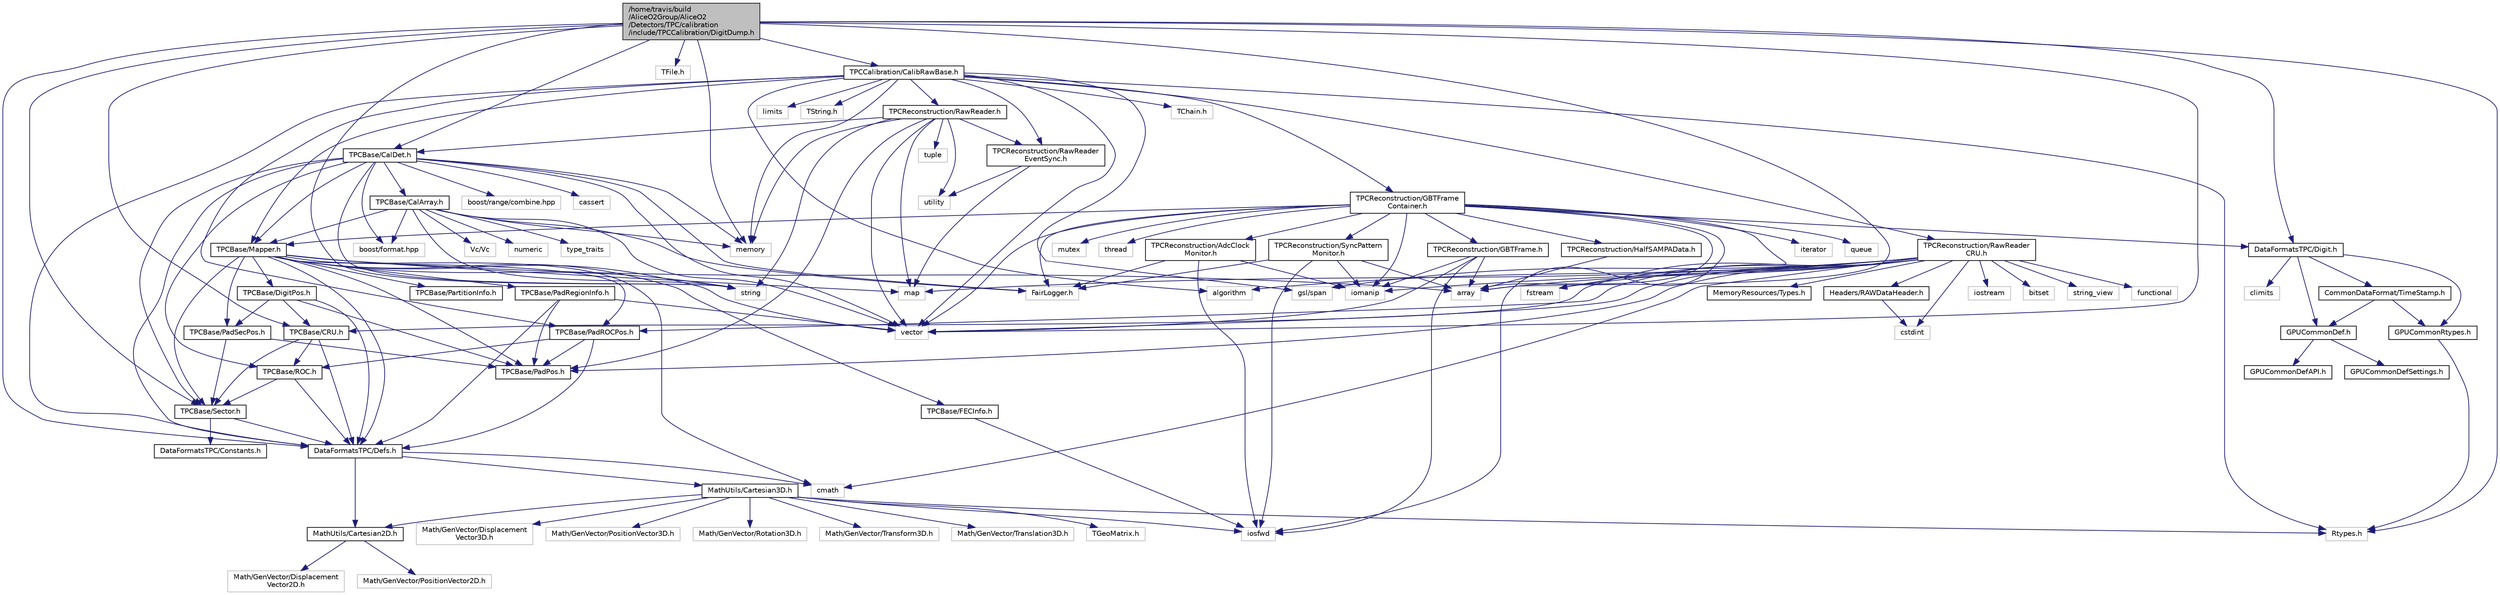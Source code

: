 digraph "/home/travis/build/AliceO2Group/AliceO2/Detectors/TPC/calibration/include/TPCCalibration/DigitDump.h"
{
 // INTERACTIVE_SVG=YES
  bgcolor="transparent";
  edge [fontname="Helvetica",fontsize="10",labelfontname="Helvetica",labelfontsize="10"];
  node [fontname="Helvetica",fontsize="10",shape=record];
  Node0 [label="/home/travis/build\l/AliceO2Group/AliceO2\l/Detectors/TPC/calibration\l/include/TPCCalibration/DigitDump.h",height=0.2,width=0.4,color="black", fillcolor="grey75", style="filled", fontcolor="black"];
  Node0 -> Node1 [color="midnightblue",fontsize="10",style="solid",fontname="Helvetica"];
  Node1 [label="string",height=0.2,width=0.4,color="grey75"];
  Node0 -> Node2 [color="midnightblue",fontsize="10",style="solid",fontname="Helvetica"];
  Node2 [label="vector",height=0.2,width=0.4,color="grey75"];
  Node0 -> Node3 [color="midnightblue",fontsize="10",style="solid",fontname="Helvetica"];
  Node3 [label="array",height=0.2,width=0.4,color="grey75"];
  Node0 -> Node4 [color="midnightblue",fontsize="10",style="solid",fontname="Helvetica"];
  Node4 [label="memory",height=0.2,width=0.4,color="grey75"];
  Node0 -> Node5 [color="midnightblue",fontsize="10",style="solid",fontname="Helvetica"];
  Node5 [label="Rtypes.h",height=0.2,width=0.4,color="grey75"];
  Node0 -> Node6 [color="midnightblue",fontsize="10",style="solid",fontname="Helvetica"];
  Node6 [label="TFile.h",height=0.2,width=0.4,color="grey75"];
  Node0 -> Node7 [color="midnightblue",fontsize="10",style="solid",fontname="Helvetica"];
  Node7 [label="DataFormatsTPC/Defs.h",height=0.2,width=0.4,color="black",URL="$d1/d73/Defs_8h.html",tooltip="Common definitions for 2D coordinates. "];
  Node7 -> Node8 [color="midnightblue",fontsize="10",style="solid",fontname="Helvetica"];
  Node8 [label="cmath",height=0.2,width=0.4,color="grey75"];
  Node7 -> Node9 [color="midnightblue",fontsize="10",style="solid",fontname="Helvetica"];
  Node9 [label="MathUtils/Cartesian2D.h",height=0.2,width=0.4,color="black",URL="$d2/dd0/Cartesian2D_8h.html"];
  Node9 -> Node10 [color="midnightblue",fontsize="10",style="solid",fontname="Helvetica"];
  Node10 [label="Math/GenVector/Displacement\lVector2D.h",height=0.2,width=0.4,color="grey75"];
  Node9 -> Node11 [color="midnightblue",fontsize="10",style="solid",fontname="Helvetica"];
  Node11 [label="Math/GenVector/PositionVector2D.h",height=0.2,width=0.4,color="grey75"];
  Node7 -> Node12 [color="midnightblue",fontsize="10",style="solid",fontname="Helvetica"];
  Node12 [label="MathUtils/Cartesian3D.h",height=0.2,width=0.4,color="black",URL="$dd/d76/Cartesian3D_8h.html"];
  Node12 -> Node13 [color="midnightblue",fontsize="10",style="solid",fontname="Helvetica"];
  Node13 [label="Math/GenVector/Displacement\lVector3D.h",height=0.2,width=0.4,color="grey75"];
  Node12 -> Node14 [color="midnightblue",fontsize="10",style="solid",fontname="Helvetica"];
  Node14 [label="Math/GenVector/PositionVector3D.h",height=0.2,width=0.4,color="grey75"];
  Node12 -> Node15 [color="midnightblue",fontsize="10",style="solid",fontname="Helvetica"];
  Node15 [label="Math/GenVector/Rotation3D.h",height=0.2,width=0.4,color="grey75"];
  Node12 -> Node16 [color="midnightblue",fontsize="10",style="solid",fontname="Helvetica"];
  Node16 [label="Math/GenVector/Transform3D.h",height=0.2,width=0.4,color="grey75"];
  Node12 -> Node17 [color="midnightblue",fontsize="10",style="solid",fontname="Helvetica"];
  Node17 [label="Math/GenVector/Translation3D.h",height=0.2,width=0.4,color="grey75"];
  Node12 -> Node5 [color="midnightblue",fontsize="10",style="solid",fontname="Helvetica"];
  Node12 -> Node18 [color="midnightblue",fontsize="10",style="solid",fontname="Helvetica"];
  Node18 [label="TGeoMatrix.h",height=0.2,width=0.4,color="grey75"];
  Node12 -> Node19 [color="midnightblue",fontsize="10",style="solid",fontname="Helvetica"];
  Node19 [label="iosfwd",height=0.2,width=0.4,color="grey75"];
  Node12 -> Node9 [color="midnightblue",fontsize="10",style="solid",fontname="Helvetica"];
  Node0 -> Node20 [color="midnightblue",fontsize="10",style="solid",fontname="Helvetica"];
  Node20 [label="TPCBase/CalDet.h",height=0.2,width=0.4,color="black",URL="$d6/d2b/TPC_2base_2include_2TPCBase_2CalDet_8h.html"];
  Node20 -> Node4 [color="midnightblue",fontsize="10",style="solid",fontname="Helvetica"];
  Node20 -> Node2 [color="midnightblue",fontsize="10",style="solid",fontname="Helvetica"];
  Node20 -> Node1 [color="midnightblue",fontsize="10",style="solid",fontname="Helvetica"];
  Node20 -> Node21 [color="midnightblue",fontsize="10",style="solid",fontname="Helvetica"];
  Node21 [label="boost/format.hpp",height=0.2,width=0.4,color="grey75"];
  Node20 -> Node22 [color="midnightblue",fontsize="10",style="solid",fontname="Helvetica"];
  Node22 [label="boost/range/combine.hpp",height=0.2,width=0.4,color="grey75"];
  Node20 -> Node23 [color="midnightblue",fontsize="10",style="solid",fontname="Helvetica"];
  Node23 [label="cassert",height=0.2,width=0.4,color="grey75"];
  Node20 -> Node24 [color="midnightblue",fontsize="10",style="solid",fontname="Helvetica"];
  Node24 [label="FairLogger.h",height=0.2,width=0.4,color="grey75"];
  Node20 -> Node7 [color="midnightblue",fontsize="10",style="solid",fontname="Helvetica"];
  Node20 -> Node25 [color="midnightblue",fontsize="10",style="solid",fontname="Helvetica"];
  Node25 [label="TPCBase/Mapper.h",height=0.2,width=0.4,color="black",URL="$d5/d1d/TPC_2base_2include_2TPCBase_2Mapper_8h.html"];
  Node25 -> Node26 [color="midnightblue",fontsize="10",style="solid",fontname="Helvetica"];
  Node26 [label="map",height=0.2,width=0.4,color="grey75"];
  Node25 -> Node2 [color="midnightblue",fontsize="10",style="solid",fontname="Helvetica"];
  Node25 -> Node3 [color="midnightblue",fontsize="10",style="solid",fontname="Helvetica"];
  Node25 -> Node1 [color="midnightblue",fontsize="10",style="solid",fontname="Helvetica"];
  Node25 -> Node8 [color="midnightblue",fontsize="10",style="solid",fontname="Helvetica"];
  Node25 -> Node7 [color="midnightblue",fontsize="10",style="solid",fontname="Helvetica"];
  Node25 -> Node27 [color="midnightblue",fontsize="10",style="solid",fontname="Helvetica"];
  Node27 [label="TPCBase/PadPos.h",height=0.2,width=0.4,color="black",URL="$de/d41/PadPos_8h.html"];
  Node25 -> Node28 [color="midnightblue",fontsize="10",style="solid",fontname="Helvetica"];
  Node28 [label="TPCBase/PadSecPos.h",height=0.2,width=0.4,color="black",URL="$dd/d0b/PadSecPos_8h.html"];
  Node28 -> Node29 [color="midnightblue",fontsize="10",style="solid",fontname="Helvetica"];
  Node29 [label="TPCBase/Sector.h",height=0.2,width=0.4,color="black",URL="$d3/dd6/Sector_8h.html"];
  Node29 -> Node30 [color="midnightblue",fontsize="10",style="solid",fontname="Helvetica"];
  Node30 [label="DataFormatsTPC/Constants.h",height=0.2,width=0.4,color="black",URL="$d0/dda/DataFormats_2Detectors_2TPC_2include_2DataFormatsTPC_2Constants_8h.html"];
  Node29 -> Node7 [color="midnightblue",fontsize="10",style="solid",fontname="Helvetica"];
  Node28 -> Node27 [color="midnightblue",fontsize="10",style="solid",fontname="Helvetica"];
  Node25 -> Node31 [color="midnightblue",fontsize="10",style="solid",fontname="Helvetica"];
  Node31 [label="TPCBase/PadROCPos.h",height=0.2,width=0.4,color="black",URL="$da/d61/PadROCPos_8h.html"];
  Node31 -> Node7 [color="midnightblue",fontsize="10",style="solid",fontname="Helvetica"];
  Node31 -> Node32 [color="midnightblue",fontsize="10",style="solid",fontname="Helvetica"];
  Node32 [label="TPCBase/ROC.h",height=0.2,width=0.4,color="black",URL="$dc/d14/ROC_8h.html"];
  Node32 -> Node7 [color="midnightblue",fontsize="10",style="solid",fontname="Helvetica"];
  Node32 -> Node29 [color="midnightblue",fontsize="10",style="solid",fontname="Helvetica"];
  Node31 -> Node27 [color="midnightblue",fontsize="10",style="solid",fontname="Helvetica"];
  Node25 -> Node33 [color="midnightblue",fontsize="10",style="solid",fontname="Helvetica"];
  Node33 [label="TPCBase/DigitPos.h",height=0.2,width=0.4,color="black",URL="$d3/d54/DigitPos_8h.html"];
  Node33 -> Node7 [color="midnightblue",fontsize="10",style="solid",fontname="Helvetica"];
  Node33 -> Node34 [color="midnightblue",fontsize="10",style="solid",fontname="Helvetica"];
  Node34 [label="TPCBase/CRU.h",height=0.2,width=0.4,color="black",URL="$df/d26/CRU_8h.html"];
  Node34 -> Node7 [color="midnightblue",fontsize="10",style="solid",fontname="Helvetica"];
  Node34 -> Node29 [color="midnightblue",fontsize="10",style="solid",fontname="Helvetica"];
  Node34 -> Node32 [color="midnightblue",fontsize="10",style="solid",fontname="Helvetica"];
  Node33 -> Node27 [color="midnightblue",fontsize="10",style="solid",fontname="Helvetica"];
  Node33 -> Node28 [color="midnightblue",fontsize="10",style="solid",fontname="Helvetica"];
  Node25 -> Node35 [color="midnightblue",fontsize="10",style="solid",fontname="Helvetica"];
  Node35 [label="TPCBase/FECInfo.h",height=0.2,width=0.4,color="black",URL="$d1/d1f/FECInfo_8h.html"];
  Node35 -> Node19 [color="midnightblue",fontsize="10",style="solid",fontname="Helvetica"];
  Node25 -> Node36 [color="midnightblue",fontsize="10",style="solid",fontname="Helvetica"];
  Node36 [label="TPCBase/PadRegionInfo.h",height=0.2,width=0.4,color="black",URL="$da/d9d/PadRegionInfo_8h.html"];
  Node36 -> Node2 [color="midnightblue",fontsize="10",style="solid",fontname="Helvetica"];
  Node36 -> Node7 [color="midnightblue",fontsize="10",style="solid",fontname="Helvetica"];
  Node36 -> Node27 [color="midnightblue",fontsize="10",style="solid",fontname="Helvetica"];
  Node25 -> Node37 [color="midnightblue",fontsize="10",style="solid",fontname="Helvetica"];
  Node37 [label="TPCBase/PartitionInfo.h",height=0.2,width=0.4,color="black",URL="$d6/d42/PartitionInfo_8h.html"];
  Node25 -> Node29 [color="midnightblue",fontsize="10",style="solid",fontname="Helvetica"];
  Node20 -> Node32 [color="midnightblue",fontsize="10",style="solid",fontname="Helvetica"];
  Node20 -> Node29 [color="midnightblue",fontsize="10",style="solid",fontname="Helvetica"];
  Node20 -> Node38 [color="midnightblue",fontsize="10",style="solid",fontname="Helvetica"];
  Node38 [label="TPCBase/CalArray.h",height=0.2,width=0.4,color="black",URL="$db/d9b/CalArray_8h.html"];
  Node38 -> Node39 [color="midnightblue",fontsize="10",style="solid",fontname="Helvetica"];
  Node39 [label="Vc/Vc",height=0.2,width=0.4,color="grey75"];
  Node38 -> Node4 [color="midnightblue",fontsize="10",style="solid",fontname="Helvetica"];
  Node38 -> Node2 [color="midnightblue",fontsize="10",style="solid",fontname="Helvetica"];
  Node38 -> Node1 [color="midnightblue",fontsize="10",style="solid",fontname="Helvetica"];
  Node38 -> Node40 [color="midnightblue",fontsize="10",style="solid",fontname="Helvetica"];
  Node40 [label="numeric",height=0.2,width=0.4,color="grey75"];
  Node38 -> Node41 [color="midnightblue",fontsize="10",style="solid",fontname="Helvetica"];
  Node41 [label="type_traits",height=0.2,width=0.4,color="grey75"];
  Node38 -> Node21 [color="midnightblue",fontsize="10",style="solid",fontname="Helvetica"];
  Node38 -> Node24 [color="midnightblue",fontsize="10",style="solid",fontname="Helvetica"];
  Node38 -> Node25 [color="midnightblue",fontsize="10",style="solid",fontname="Helvetica"];
  Node0 -> Node34 [color="midnightblue",fontsize="10",style="solid",fontname="Helvetica"];
  Node0 -> Node29 [color="midnightblue",fontsize="10",style="solid",fontname="Helvetica"];
  Node0 -> Node42 [color="midnightblue",fontsize="10",style="solid",fontname="Helvetica"];
  Node42 [label="DataFormatsTPC/Digit.h",height=0.2,width=0.4,color="black",URL="$d3/d7d/DataFormats_2Detectors_2TPC_2include_2DataFormatsTPC_2Digit_8h.html"];
  Node42 -> Node43 [color="midnightblue",fontsize="10",style="solid",fontname="Helvetica"];
  Node43 [label="GPUCommonRtypes.h",height=0.2,width=0.4,color="black",URL="$d2/d45/GPUCommonRtypes_8h.html"];
  Node43 -> Node5 [color="midnightblue",fontsize="10",style="solid",fontname="Helvetica"];
  Node42 -> Node44 [color="midnightblue",fontsize="10",style="solid",fontname="Helvetica"];
  Node44 [label="GPUCommonDef.h",height=0.2,width=0.4,color="black",URL="$df/d21/GPUCommonDef_8h.html"];
  Node44 -> Node45 [color="midnightblue",fontsize="10",style="solid",fontname="Helvetica"];
  Node45 [label="GPUCommonDefSettings.h",height=0.2,width=0.4,color="black",URL="$d5/d93/GPUCommonDefSettings_8h.html"];
  Node44 -> Node46 [color="midnightblue",fontsize="10",style="solid",fontname="Helvetica"];
  Node46 [label="GPUCommonDefAPI.h",height=0.2,width=0.4,color="black",URL="$da/d5a/GPUCommonDefAPI_8h.html"];
  Node42 -> Node47 [color="midnightblue",fontsize="10",style="solid",fontname="Helvetica"];
  Node47 [label="CommonDataFormat/TimeStamp.h",height=0.2,width=0.4,color="black",URL="$df/d5d/common_2include_2CommonDataFormat_2TimeStamp_8h.html"];
  Node47 -> Node43 [color="midnightblue",fontsize="10",style="solid",fontname="Helvetica"];
  Node47 -> Node44 [color="midnightblue",fontsize="10",style="solid",fontname="Helvetica"];
  Node42 -> Node48 [color="midnightblue",fontsize="10",style="solid",fontname="Helvetica"];
  Node48 [label="climits",height=0.2,width=0.4,color="grey75"];
  Node0 -> Node49 [color="midnightblue",fontsize="10",style="solid",fontname="Helvetica"];
  Node49 [label="TPCCalibration/CalibRawBase.h",height=0.2,width=0.4,color="black",URL="$d7/dd7/CalibRawBase_8h.html"];
  Node49 -> Node50 [color="midnightblue",fontsize="10",style="solid",fontname="Helvetica"];
  Node50 [label="limits",height=0.2,width=0.4,color="grey75"];
  Node49 -> Node2 [color="midnightblue",fontsize="10",style="solid",fontname="Helvetica"];
  Node49 -> Node4 [color="midnightblue",fontsize="10",style="solid",fontname="Helvetica"];
  Node49 -> Node51 [color="midnightblue",fontsize="10",style="solid",fontname="Helvetica"];
  Node51 [label="algorithm",height=0.2,width=0.4,color="grey75"];
  Node49 -> Node52 [color="midnightblue",fontsize="10",style="solid",fontname="Helvetica"];
  Node52 [label="gsl/span",height=0.2,width=0.4,color="grey75"];
  Node49 -> Node53 [color="midnightblue",fontsize="10",style="solid",fontname="Helvetica"];
  Node53 [label="TString.h",height=0.2,width=0.4,color="grey75"];
  Node49 -> Node5 [color="midnightblue",fontsize="10",style="solid",fontname="Helvetica"];
  Node49 -> Node54 [color="midnightblue",fontsize="10",style="solid",fontname="Helvetica"];
  Node54 [label="TChain.h",height=0.2,width=0.4,color="grey75"];
  Node49 -> Node7 [color="midnightblue",fontsize="10",style="solid",fontname="Helvetica"];
  Node49 -> Node25 [color="midnightblue",fontsize="10",style="solid",fontname="Helvetica"];
  Node49 -> Node31 [color="midnightblue",fontsize="10",style="solid",fontname="Helvetica"];
  Node49 -> Node55 [color="midnightblue",fontsize="10",style="solid",fontname="Helvetica"];
  Node55 [label="TPCReconstruction/GBTFrame\lContainer.h",height=0.2,width=0.4,color="black",URL="$db/d52/GBTFrameContainer_8h.html",tooltip="Container class for the GBT Frames. "];
  Node55 -> Node42 [color="midnightblue",fontsize="10",style="solid",fontname="Helvetica"];
  Node55 -> Node25 [color="midnightblue",fontsize="10",style="solid",fontname="Helvetica"];
  Node55 -> Node56 [color="midnightblue",fontsize="10",style="solid",fontname="Helvetica"];
  Node56 [label="TPCReconstruction/AdcClock\lMonitor.h",height=0.2,width=0.4,color="black",URL="$d5/d41/AdcClockMonitor_8h.html",tooltip="Class to monitor the ADC smapling clock contained in the GBT frame. "];
  Node56 -> Node24 [color="midnightblue",fontsize="10",style="solid",fontname="Helvetica"];
  Node56 -> Node19 [color="midnightblue",fontsize="10",style="solid",fontname="Helvetica"];
  Node56 -> Node57 [color="midnightblue",fontsize="10",style="solid",fontname="Helvetica"];
  Node57 [label="iomanip",height=0.2,width=0.4,color="grey75"];
  Node55 -> Node58 [color="midnightblue",fontsize="10",style="solid",fontname="Helvetica"];
  Node58 [label="TPCReconstruction/GBTFrame.h",height=0.2,width=0.4,color="black",URL="$dc/dea/GBTFrame_8h.html",tooltip="GBT Frame object. "];
  Node58 -> Node19 [color="midnightblue",fontsize="10",style="solid",fontname="Helvetica"];
  Node58 -> Node57 [color="midnightblue",fontsize="10",style="solid",fontname="Helvetica"];
  Node58 -> Node2 [color="midnightblue",fontsize="10",style="solid",fontname="Helvetica"];
  Node58 -> Node3 [color="midnightblue",fontsize="10",style="solid",fontname="Helvetica"];
  Node55 -> Node59 [color="midnightblue",fontsize="10",style="solid",fontname="Helvetica"];
  Node59 [label="TPCReconstruction/HalfSAMPAData.h",height=0.2,width=0.4,color="black",URL="$df/dc4/HalfSAMPAData_8h.html",tooltip="Class for data from one half SAMPA. "];
  Node59 -> Node3 [color="midnightblue",fontsize="10",style="solid",fontname="Helvetica"];
  Node55 -> Node60 [color="midnightblue",fontsize="10",style="solid",fontname="Helvetica"];
  Node60 [label="TPCReconstruction/SyncPattern\lMonitor.h",height=0.2,width=0.4,color="black",URL="$d1/df0/SyncPatternMonitor_8h.html",tooltip="Class to monitor the data stream and detect synchronization patterns. "];
  Node60 -> Node24 [color="midnightblue",fontsize="10",style="solid",fontname="Helvetica"];
  Node60 -> Node19 [color="midnightblue",fontsize="10",style="solid",fontname="Helvetica"];
  Node60 -> Node57 [color="midnightblue",fontsize="10",style="solid",fontname="Helvetica"];
  Node60 -> Node3 [color="midnightblue",fontsize="10",style="solid",fontname="Helvetica"];
  Node55 -> Node61 [color="midnightblue",fontsize="10",style="solid",fontname="Helvetica"];
  Node61 [label="iterator",height=0.2,width=0.4,color="grey75"];
  Node55 -> Node2 [color="midnightblue",fontsize="10",style="solid",fontname="Helvetica"];
  Node55 -> Node62 [color="midnightblue",fontsize="10",style="solid",fontname="Helvetica"];
  Node62 [label="queue",height=0.2,width=0.4,color="grey75"];
  Node55 -> Node3 [color="midnightblue",fontsize="10",style="solid",fontname="Helvetica"];
  Node55 -> Node63 [color="midnightblue",fontsize="10",style="solid",fontname="Helvetica"];
  Node63 [label="mutex",height=0.2,width=0.4,color="grey75"];
  Node55 -> Node64 [color="midnightblue",fontsize="10",style="solid",fontname="Helvetica"];
  Node64 [label="thread",height=0.2,width=0.4,color="grey75"];
  Node55 -> Node65 [color="midnightblue",fontsize="10",style="solid",fontname="Helvetica"];
  Node65 [label="fstream",height=0.2,width=0.4,color="grey75"];
  Node55 -> Node19 [color="midnightblue",fontsize="10",style="solid",fontname="Helvetica"];
  Node55 -> Node57 [color="midnightblue",fontsize="10",style="solid",fontname="Helvetica"];
  Node55 -> Node24 [color="midnightblue",fontsize="10",style="solid",fontname="Helvetica"];
  Node49 -> Node66 [color="midnightblue",fontsize="10",style="solid",fontname="Helvetica"];
  Node66 [label="TPCReconstruction/RawReader.h",height=0.2,width=0.4,color="black",URL="$d3/d11/RawReader_8h.html"];
  Node66 -> Node1 [color="midnightblue",fontsize="10",style="solid",fontname="Helvetica"];
  Node66 -> Node2 [color="midnightblue",fontsize="10",style="solid",fontname="Helvetica"];
  Node66 -> Node26 [color="midnightblue",fontsize="10",style="solid",fontname="Helvetica"];
  Node66 -> Node4 [color="midnightblue",fontsize="10",style="solid",fontname="Helvetica"];
  Node66 -> Node67 [color="midnightblue",fontsize="10",style="solid",fontname="Helvetica"];
  Node67 [label="utility",height=0.2,width=0.4,color="grey75"];
  Node66 -> Node68 [color="midnightblue",fontsize="10",style="solid",fontname="Helvetica"];
  Node68 [label="tuple",height=0.2,width=0.4,color="grey75"];
  Node66 -> Node27 [color="midnightblue",fontsize="10",style="solid",fontname="Helvetica"];
  Node66 -> Node20 [color="midnightblue",fontsize="10",style="solid",fontname="Helvetica"];
  Node66 -> Node69 [color="midnightblue",fontsize="10",style="solid",fontname="Helvetica"];
  Node69 [label="TPCReconstruction/RawReader\lEventSync.h",height=0.2,width=0.4,color="black",URL="$d6/dbe/RawReaderEventSync_8h.html"];
  Node69 -> Node26 [color="midnightblue",fontsize="10",style="solid",fontname="Helvetica"];
  Node69 -> Node67 [color="midnightblue",fontsize="10",style="solid",fontname="Helvetica"];
  Node49 -> Node70 [color="midnightblue",fontsize="10",style="solid",fontname="Helvetica"];
  Node70 [label="TPCReconstruction/RawReader\lCRU.h",height=0.2,width=0.4,color="black",URL="$df/d86/RawReaderCRU_8h.html"];
  Node70 -> Node71 [color="midnightblue",fontsize="10",style="solid",fontname="Helvetica"];
  Node71 [label="iostream",height=0.2,width=0.4,color="grey75"];
  Node70 -> Node65 [color="midnightblue",fontsize="10",style="solid",fontname="Helvetica"];
  Node70 -> Node72 [color="midnightblue",fontsize="10",style="solid",fontname="Helvetica"];
  Node72 [label="cstdint",height=0.2,width=0.4,color="grey75"];
  Node70 -> Node57 [color="midnightblue",fontsize="10",style="solid",fontname="Helvetica"];
  Node70 -> Node2 [color="midnightblue",fontsize="10",style="solid",fontname="Helvetica"];
  Node70 -> Node26 [color="midnightblue",fontsize="10",style="solid",fontname="Helvetica"];
  Node70 -> Node3 [color="midnightblue",fontsize="10",style="solid",fontname="Helvetica"];
  Node70 -> Node73 [color="midnightblue",fontsize="10",style="solid",fontname="Helvetica"];
  Node73 [label="bitset",height=0.2,width=0.4,color="grey75"];
  Node70 -> Node8 [color="midnightblue",fontsize="10",style="solid",fontname="Helvetica"];
  Node70 -> Node74 [color="midnightblue",fontsize="10",style="solid",fontname="Helvetica"];
  Node74 [label="string_view",height=0.2,width=0.4,color="grey75"];
  Node70 -> Node51 [color="midnightblue",fontsize="10",style="solid",fontname="Helvetica"];
  Node70 -> Node75 [color="midnightblue",fontsize="10",style="solid",fontname="Helvetica"];
  Node75 [label="functional",height=0.2,width=0.4,color="grey75"];
  Node70 -> Node52 [color="midnightblue",fontsize="10",style="solid",fontname="Helvetica"];
  Node70 -> Node76 [color="midnightblue",fontsize="10",style="solid",fontname="Helvetica"];
  Node76 [label="MemoryResources/Types.h",height=0.2,width=0.4,color="black",URL="$d7/df8/Types_8h.html"];
  Node70 -> Node34 [color="midnightblue",fontsize="10",style="solid",fontname="Helvetica"];
  Node70 -> Node77 [color="midnightblue",fontsize="10",style="solid",fontname="Helvetica"];
  Node77 [label="Headers/RAWDataHeader.h",height=0.2,width=0.4,color="black",URL="$d4/d78/DataFormats_2Headers_2include_2Headers_2RAWDataHeader_8h.html"];
  Node77 -> Node72 [color="midnightblue",fontsize="10",style="solid",fontname="Helvetica"];
  Node70 -> Node27 [color="midnightblue",fontsize="10",style="solid",fontname="Helvetica"];
  Node70 -> Node31 [color="midnightblue",fontsize="10",style="solid",fontname="Helvetica"];
  Node49 -> Node69 [color="midnightblue",fontsize="10",style="solid",fontname="Helvetica"];
}
